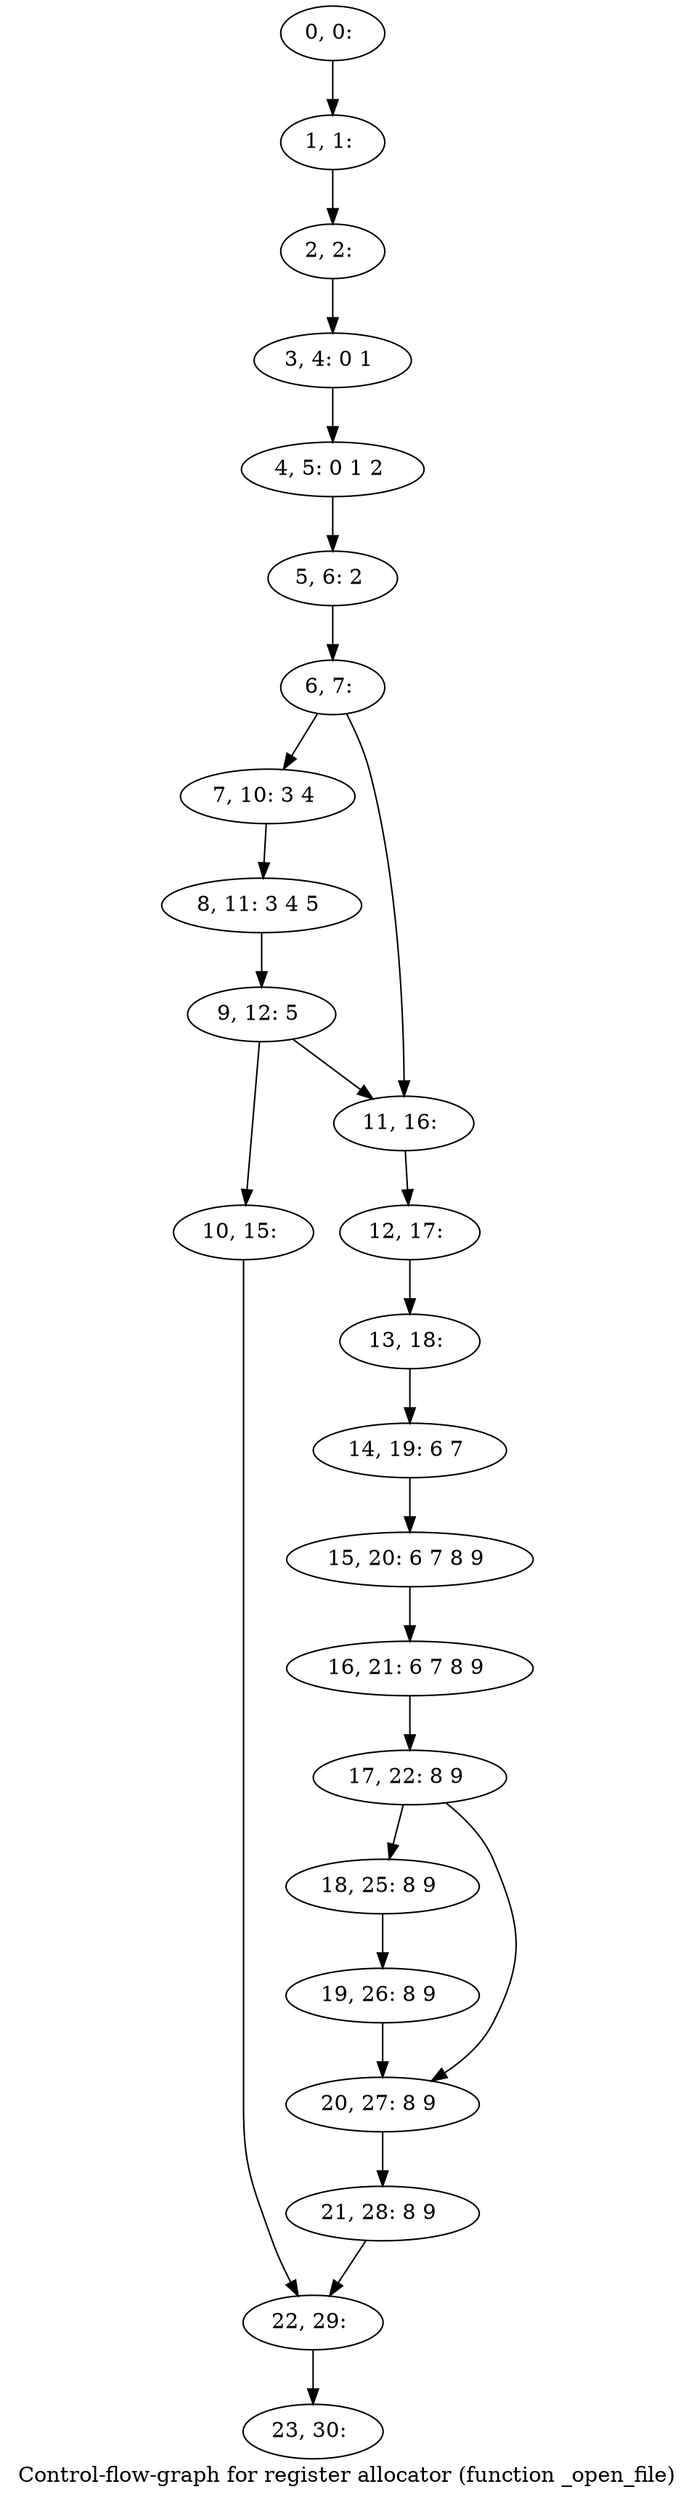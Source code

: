 digraph G {
graph [label="Control-flow-graph for register allocator (function _open_file)"]
0[label="0, 0: "];
1[label="1, 1: "];
2[label="2, 2: "];
3[label="3, 4: 0 1 "];
4[label="4, 5: 0 1 2 "];
5[label="5, 6: 2 "];
6[label="6, 7: "];
7[label="7, 10: 3 4 "];
8[label="8, 11: 3 4 5 "];
9[label="9, 12: 5 "];
10[label="10, 15: "];
11[label="11, 16: "];
12[label="12, 17: "];
13[label="13, 18: "];
14[label="14, 19: 6 7 "];
15[label="15, 20: 6 7 8 9 "];
16[label="16, 21: 6 7 8 9 "];
17[label="17, 22: 8 9 "];
18[label="18, 25: 8 9 "];
19[label="19, 26: 8 9 "];
20[label="20, 27: 8 9 "];
21[label="21, 28: 8 9 "];
22[label="22, 29: "];
23[label="23, 30: "];
0->1 ;
1->2 ;
2->3 ;
3->4 ;
4->5 ;
5->6 ;
6->7 ;
6->11 ;
7->8 ;
8->9 ;
9->10 ;
9->11 ;
10->22 ;
11->12 ;
12->13 ;
13->14 ;
14->15 ;
15->16 ;
16->17 ;
17->18 ;
17->20 ;
18->19 ;
19->20 ;
20->21 ;
21->22 ;
22->23 ;
}
